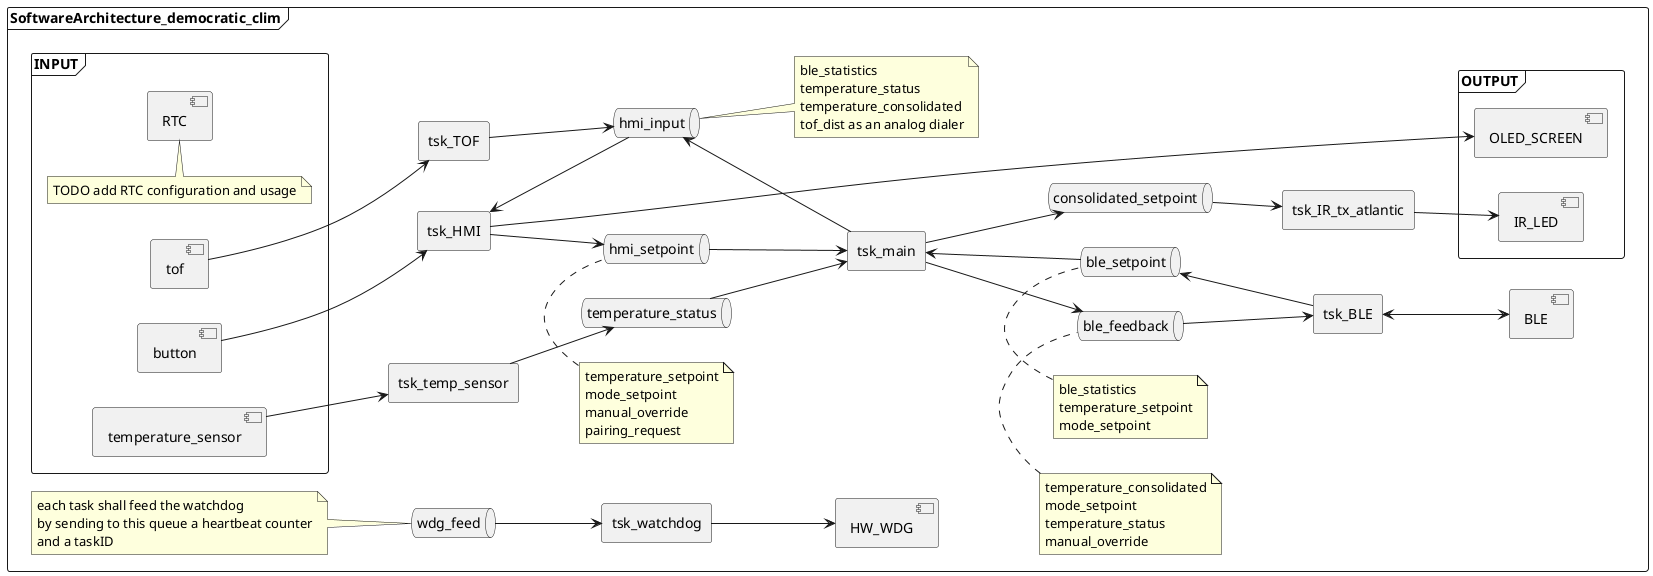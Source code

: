 @startuml
left to right direction


frame SoftwareArchitecture_democratic_clim{

'Declare elements
    frame INPUT{
        component button
        'component touch_button
        component tof
        component temperature_sensor
        component RTC
        note top{
            TODO add RTC configuration and usage
        }
    }
    frame OUTPUT{
        
        component IR_LED
        component OLED_SCREEN
    }
    rectangle tsk_main
    rectangle tsk_TOF
    rectangle tsk_HMI
    rectangle tsk_IR_tx_atlantic
    rectangle tsk_BLE
    rectangle tsk_temp_sensor
    rectangle tsk_watchdog

    component BLE
    component HW_WDG

    queue hmi_setpoint
    queue hmi_input
    queue ble_setpoint
    queue consolidated_setpoint
    queue ble_feedback
    queue wdg_feed
    queue temperature_status

    note top of hmi_setpoint{
        temperature_setpoint
        mode_setpoint
        manual_override
        pairing_request
    }

    note right of hmi_input{
        ble_statistics
        temperature_status
        temperature_consolidated
        tof_dist as an analog dialer
    }

    note top of ble_feedback{
        temperature_consolidated
        mode_setpoint
        temperature_status
        manual_override
    }

    note left of wdg_feed{
        each task shall feed the watchdog
        by sending to this queue a heartbeat counter
        and a taskID
    }

    note top of ble_setpoint{
        ble_statistics
        temperature_setpoint
        mode_setpoint
    }


'Relation between component

button --> tsk_HMI
'touch_button --> tsk_HMI
tsk_HMI --> OLED_SCREEN
tsk_HMI --> hmi_setpoint

tof --> tsk_TOF
tsk_TOF --> hmi_input


ble_setpoint <-- tsk_BLE 

hmi_setpoint --> tsk_main
tsk_main <-- ble_setpoint

tsk_main --> ble_feedback
tsk_main --> consolidated_setpoint

ble_feedback --> tsk_BLE
tsk_BLE <--> BLE

consolidated_setpoint --> tsk_IR_tx_atlantic
tsk_IR_tx_atlantic --> IR_LED

temperature_sensor --> tsk_temp_sensor
tsk_temp_sensor --> temperature_status
temperature_status --> tsk_main

hmi_input <-- tsk_main 
tsk_HMI <-- hmi_input 

wdg_feed --> tsk_watchdog
tsk_watchdog --> HW_WDG
}
@enduml